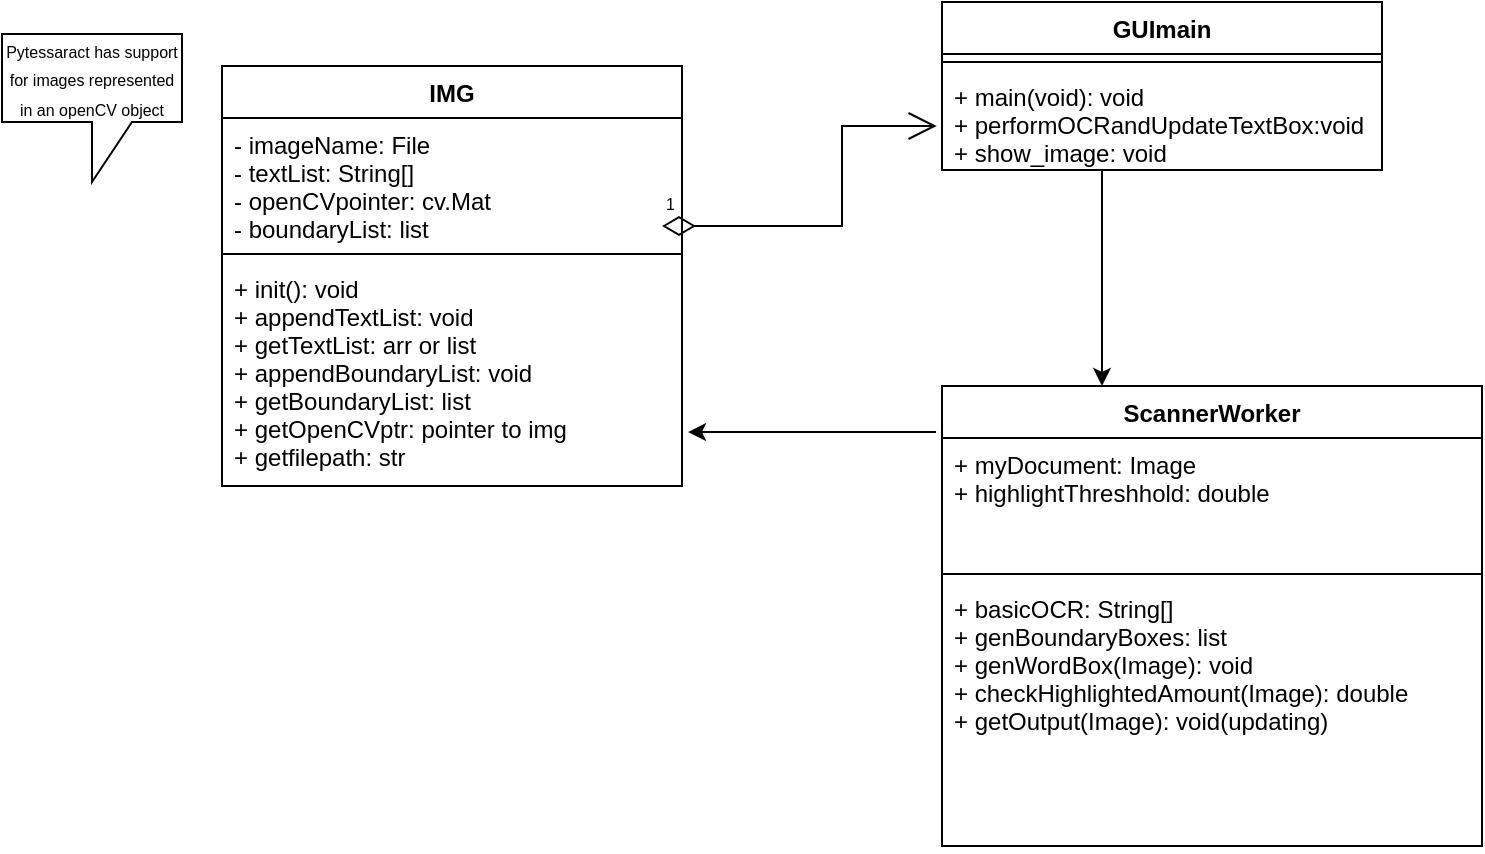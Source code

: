 <mxfile version="15.7.4" type="google"><diagram id="dvbAjtInswgCvb8scLRo" name="Page-1"><mxGraphModel dx="1019" dy="564" grid="1" gridSize="10" guides="1" tooltips="1" connect="1" arrows="1" fold="1" page="1" pageScale="1" pageWidth="850" pageHeight="1100" math="0" shadow="0"><root><mxCell id="0"/><mxCell id="1" parent="0"/><mxCell id="_RKIDM04wMEkd0Bd_AqP-1" value="GUImain" style="swimlane;fontStyle=1;align=center;verticalAlign=top;childLayout=stackLayout;horizontal=1;startSize=26;horizontalStack=0;resizeParent=1;resizeParentMax=0;resizeLast=0;collapsible=1;marginBottom=0;" parent="1" vertex="1"><mxGeometry x="560" y="100" width="220" height="84" as="geometry"/></mxCell><mxCell id="_RKIDM04wMEkd0Bd_AqP-3" value="" style="line;strokeWidth=1;fillColor=none;align=left;verticalAlign=middle;spacingTop=-1;spacingLeft=3;spacingRight=3;rotatable=0;labelPosition=right;points=[];portConstraint=eastwest;" parent="_RKIDM04wMEkd0Bd_AqP-1" vertex="1"><mxGeometry y="26" width="220" height="8" as="geometry"/></mxCell><mxCell id="_RKIDM04wMEkd0Bd_AqP-4" value="+ main(void): void&#10;+ performOCRandUpdateTextBox:void&#10;+ show_image: void" style="text;strokeColor=none;fillColor=none;align=left;verticalAlign=top;spacingLeft=4;spacingRight=4;overflow=hidden;rotatable=0;points=[[0,0.5],[1,0.5]];portConstraint=eastwest;" parent="_RKIDM04wMEkd0Bd_AqP-1" vertex="1"><mxGeometry y="34" width="220" height="50" as="geometry"/></mxCell><mxCell id="_RKIDM04wMEkd0Bd_AqP-5" value="ScannerWorker" style="swimlane;fontStyle=1;align=center;verticalAlign=top;childLayout=stackLayout;horizontal=1;startSize=26;horizontalStack=0;resizeParent=1;resizeParentMax=0;resizeLast=0;collapsible=1;marginBottom=0;" parent="1" vertex="1"><mxGeometry x="560" y="292" width="270" height="230" as="geometry"/></mxCell><mxCell id="_RKIDM04wMEkd0Bd_AqP-6" value="+ myDocument: Image&#10;+ highlightThreshhold: double" style="text;strokeColor=none;fillColor=none;align=left;verticalAlign=top;spacingLeft=4;spacingRight=4;overflow=hidden;rotatable=0;points=[[0,0.5],[1,0.5]];portConstraint=eastwest;" parent="_RKIDM04wMEkd0Bd_AqP-5" vertex="1"><mxGeometry y="26" width="270" height="64" as="geometry"/></mxCell><mxCell id="_RKIDM04wMEkd0Bd_AqP-7" value="" style="line;strokeWidth=1;fillColor=none;align=left;verticalAlign=middle;spacingTop=-1;spacingLeft=3;spacingRight=3;rotatable=0;labelPosition=right;points=[];portConstraint=eastwest;" parent="_RKIDM04wMEkd0Bd_AqP-5" vertex="1"><mxGeometry y="90" width="270" height="8" as="geometry"/></mxCell><mxCell id="_RKIDM04wMEkd0Bd_AqP-8" value="+ basicOCR: String[]&#10;+ genBoundaryBoxes: list&#10;+ genWordBox(Image): void&#10;+ checkHighlightedAmount(Image): double&#10;+ getOutput(Image): void(updating)&#10;" style="text;strokeColor=none;fillColor=none;align=left;verticalAlign=top;spacingLeft=4;spacingRight=4;overflow=hidden;rotatable=0;points=[[0,0.5],[1,0.5]];portConstraint=eastwest;" parent="_RKIDM04wMEkd0Bd_AqP-5" vertex="1"><mxGeometry y="98" width="270" height="132" as="geometry"/></mxCell><mxCell id="_RKIDM04wMEkd0Bd_AqP-9" value="IMG" style="swimlane;fontStyle=1;align=center;verticalAlign=top;childLayout=stackLayout;horizontal=1;startSize=26;horizontalStack=0;resizeParent=1;resizeParentMax=0;resizeLast=0;collapsible=1;marginBottom=0;" parent="1" vertex="1"><mxGeometry x="200" y="132" width="230" height="210" as="geometry"/></mxCell><mxCell id="_RKIDM04wMEkd0Bd_AqP-10" value="- imageName: File&#10;- textList: String[]&#10;- openCVpointer: cv.Mat&#10;- boundaryList: list&#10;" style="text;strokeColor=none;fillColor=none;align=left;verticalAlign=top;spacingLeft=4;spacingRight=4;overflow=hidden;rotatable=0;points=[[0,0.5],[1,0.5]];portConstraint=eastwest;" parent="_RKIDM04wMEkd0Bd_AqP-9" vertex="1"><mxGeometry y="26" width="230" height="64" as="geometry"/></mxCell><mxCell id="_RKIDM04wMEkd0Bd_AqP-11" value="" style="line;strokeWidth=1;fillColor=none;align=left;verticalAlign=middle;spacingTop=-1;spacingLeft=3;spacingRight=3;rotatable=0;labelPosition=right;points=[];portConstraint=eastwest;" parent="_RKIDM04wMEkd0Bd_AqP-9" vertex="1"><mxGeometry y="90" width="230" height="8" as="geometry"/></mxCell><mxCell id="_RKIDM04wMEkd0Bd_AqP-12" value="+ init(): void&#10;+ appendTextList: void&#10;+ getTextList: arr or list&#10;+ appendBoundaryList: void &#10;+ getBoundaryList: list&#10;+ getOpenCVptr: pointer to img&#10;+ getfilepath: str " style="text;strokeColor=none;fillColor=none;align=left;verticalAlign=top;spacingLeft=4;spacingRight=4;overflow=hidden;rotatable=0;points=[[0,0.5],[1,0.5]];portConstraint=eastwest;" parent="_RKIDM04wMEkd0Bd_AqP-9" vertex="1"><mxGeometry y="98" width="230" height="112" as="geometry"/></mxCell><mxCell id="_RKIDM04wMEkd0Bd_AqP-13" value="&lt;font style=&quot;font-size: 8px&quot;&gt;Pytessaract has support for images represented in an openCV object&lt;/font&gt;" style="shape=callout;whiteSpace=wrap;html=1;perimeter=calloutPerimeter;" parent="1" vertex="1"><mxGeometry x="90" y="116" width="90" height="74" as="geometry"/></mxCell><mxCell id="_RKIDM04wMEkd0Bd_AqP-14" value="1" style="endArrow=open;html=1;endSize=12;startArrow=diamondThin;startSize=14;startFill=0;edgeStyle=orthogonalEdgeStyle;align=left;verticalAlign=bottom;rounded=0;fontSize=8;entryX=-0.012;entryY=1;entryDx=0;entryDy=0;entryPerimeter=0;" parent="1" edge="1"><mxGeometry x="-1" y="3" relative="1" as="geometry"><mxPoint x="420" y="212" as="sourcePoint"/><mxPoint x="557.36" y="162" as="targetPoint"/><Array as="points"><mxPoint x="510" y="212"/><mxPoint x="510" y="162"/></Array></mxGeometry></mxCell><mxCell id="_RKIDM04wMEkd0Bd_AqP-15" value="" style="edgeStyle=orthogonalEdgeStyle;rounded=0;orthogonalLoop=1;jettySize=auto;html=1;fontSize=8;" parent="1" source="_RKIDM04wMEkd0Bd_AqP-4" target="_RKIDM04wMEkd0Bd_AqP-5" edge="1"><mxGeometry relative="1" as="geometry"><Array as="points"><mxPoint x="640" y="222"/><mxPoint x="640" y="222"/></Array></mxGeometry></mxCell><mxCell id="NcZqn75gTkZIQ0C3eaCH-2" value="" style="endArrow=classic;html=1;rounded=0;entryX=1.013;entryY=0.759;entryDx=0;entryDy=0;entryPerimeter=0;exitX=-0.011;exitY=-0.047;exitDx=0;exitDy=0;exitPerimeter=0;" parent="1" source="_RKIDM04wMEkd0Bd_AqP-6" target="_RKIDM04wMEkd0Bd_AqP-12" edge="1"><mxGeometry width="50" height="50" relative="1" as="geometry"><mxPoint x="480" y="410" as="sourcePoint"/><mxPoint x="530" y="360" as="targetPoint"/></mxGeometry></mxCell></root></mxGraphModel></diagram></mxfile>